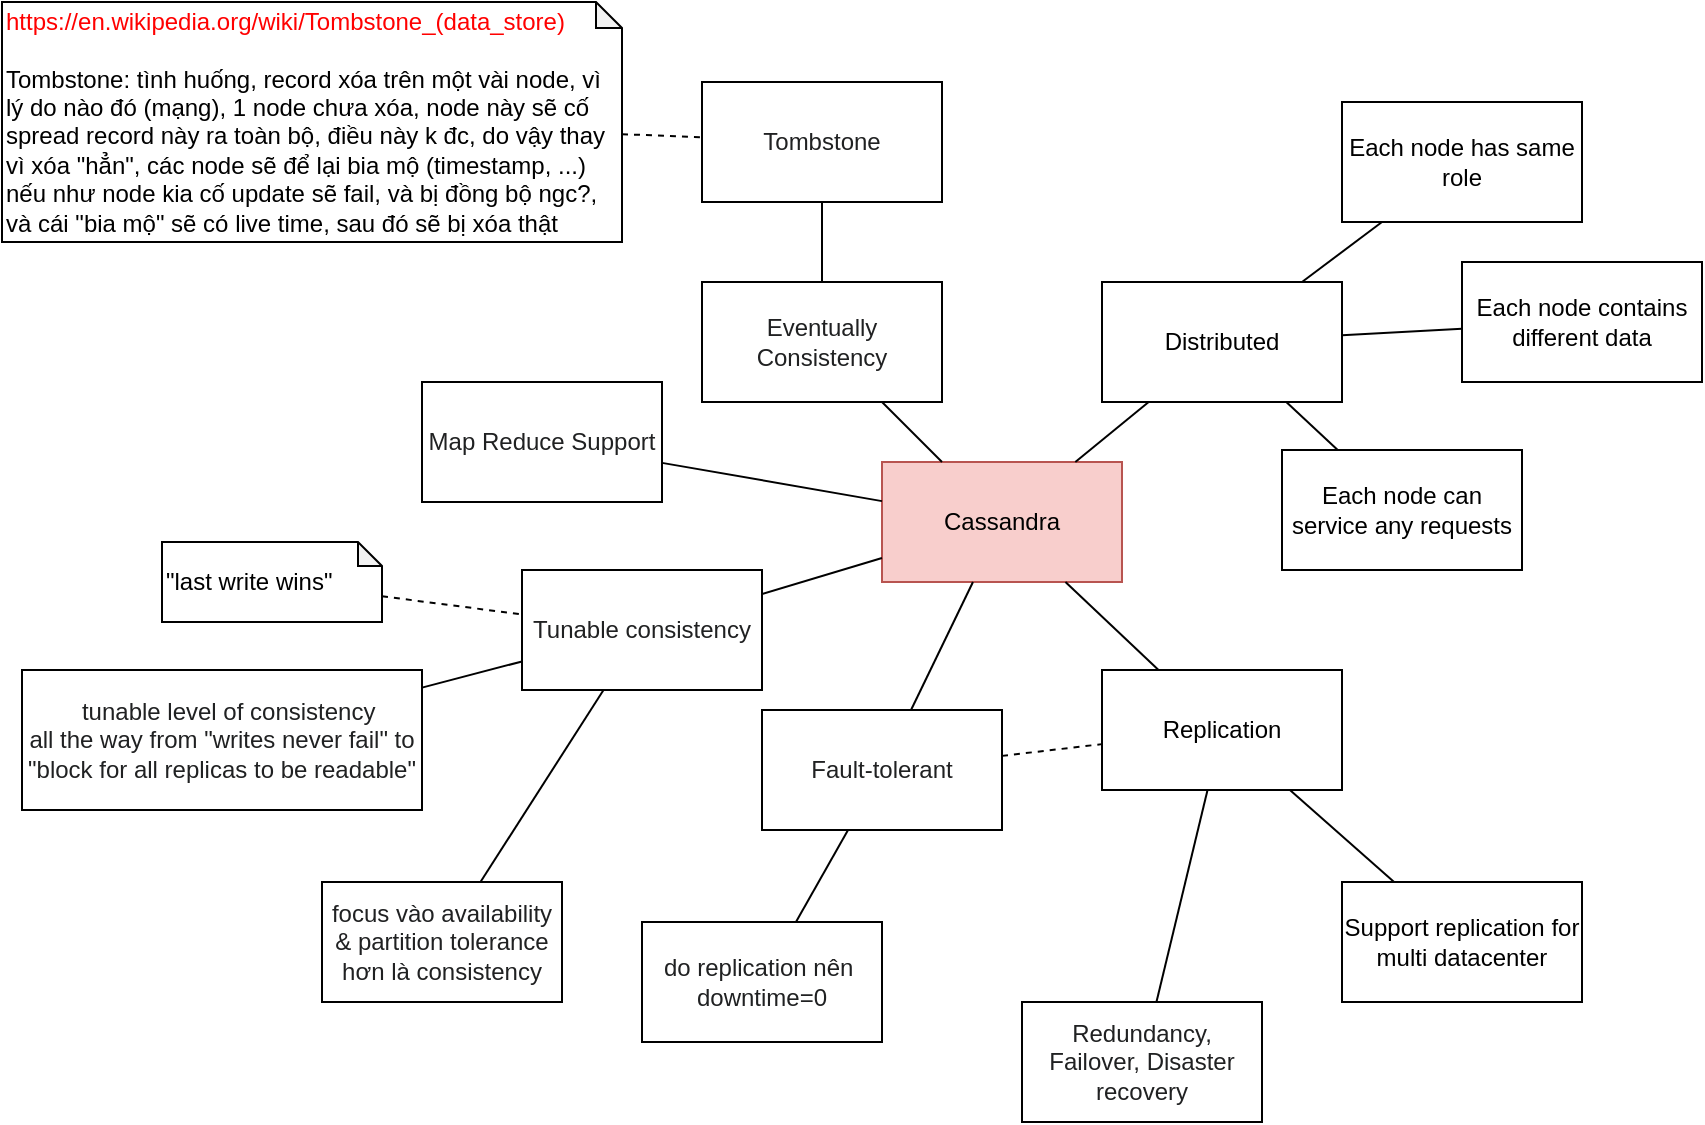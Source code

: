 <mxfile version="15.2.7" type="device"><diagram id="RTGRvTZK3IE3JEsc4XC3" name="overview"><mxGraphModel dx="1086" dy="806" grid="1" gridSize="10" guides="1" tooltips="1" connect="1" arrows="1" fold="1" page="1" pageScale="1" pageWidth="1169" pageHeight="827" math="0" shadow="0"><root><mxCell id="0"/><mxCell id="1" parent="0"/><mxCell id="p6oPfEou9qvOeNY31Xn5-1" value="Cassandra" style="whiteSpace=wrap;html=1;fillColor=#f8cecc;strokeColor=#b85450;" parent="1" vertex="1"><mxGeometry x="490" y="290" width="120" height="60" as="geometry"/></mxCell><mxCell id="p6oPfEou9qvOeNY31Xn5-2" value="Distributed" style="whiteSpace=wrap;html=1;" parent="1" vertex="1"><mxGeometry x="600" y="200" width="120" height="60" as="geometry"/></mxCell><mxCell id="p6oPfEou9qvOeNY31Xn5-3" value="" style="endArrow=none;html=1;" parent="1" source="p6oPfEou9qvOeNY31Xn5-1" target="p6oPfEou9qvOeNY31Xn5-2" edge="1"><mxGeometry width="50" height="50" relative="1" as="geometry"><mxPoint x="560" y="170" as="sourcePoint"/><mxPoint x="670" y="170" as="targetPoint"/></mxGeometry></mxCell><mxCell id="p6oPfEou9qvOeNY31Xn5-4" value="" style="endArrow=none;html=1;" parent="1" source="p6oPfEou9qvOeNY31Xn5-2" target="p6oPfEou9qvOeNY31Xn5-37" edge="1"><mxGeometry width="50" height="50" relative="1" as="geometry"><mxPoint x="620" y="336" as="sourcePoint"/><mxPoint x="780" y="202.632" as="targetPoint"/></mxGeometry></mxCell><mxCell id="p6oPfEou9qvOeNY31Xn5-5" value="Each node contains different data" style="whiteSpace=wrap;html=1;" parent="1" vertex="1"><mxGeometry x="780" y="190" width="120" height="60" as="geometry"/></mxCell><mxCell id="p6oPfEou9qvOeNY31Xn5-6" value="" style="endArrow=none;html=1;" parent="1" source="p6oPfEou9qvOeNY31Xn5-2" target="p6oPfEou9qvOeNY31Xn5-5" edge="1"><mxGeometry width="50" height="50" relative="1" as="geometry"><mxPoint x="820" y="340.323" as="sourcePoint"/><mxPoint x="1010" y="309.677" as="targetPoint"/></mxGeometry></mxCell><mxCell id="p6oPfEou9qvOeNY31Xn5-7" value="Each node can service any requests" style="whiteSpace=wrap;html=1;" parent="1" vertex="1"><mxGeometry x="690" y="284" width="120" height="60" as="geometry"/></mxCell><mxCell id="p6oPfEou9qvOeNY31Xn5-8" value="" style="endArrow=none;html=1;" parent="1" source="p6oPfEou9qvOeNY31Xn5-2" target="p6oPfEou9qvOeNY31Xn5-7" edge="1"><mxGeometry width="50" height="50" relative="1" as="geometry"><mxPoint x="820" y="361.25" as="sourcePoint"/><mxPoint x="1020" y="398.75" as="targetPoint"/></mxGeometry></mxCell><mxCell id="p6oPfEou9qvOeNY31Xn5-9" value="Replication" style="whiteSpace=wrap;html=1;" parent="1" vertex="1"><mxGeometry x="600" y="394" width="120" height="60" as="geometry"/></mxCell><mxCell id="p6oPfEou9qvOeNY31Xn5-10" value="" style="endArrow=none;html=1;" parent="1" source="p6oPfEou9qvOeNY31Xn5-1" target="p6oPfEou9qvOeNY31Xn5-9" edge="1"><mxGeometry width="50" height="50" relative="1" as="geometry"><mxPoint x="620" y="336" as="sourcePoint"/><mxPoint x="700" y="344" as="targetPoint"/></mxGeometry></mxCell><mxCell id="p6oPfEou9qvOeNY31Xn5-11" value="" style="endArrow=none;html=1;" parent="1" source="p6oPfEou9qvOeNY31Xn5-9" target="p6oPfEou9qvOeNY31Xn5-12" edge="1"><mxGeometry width="50" height="50" relative="1" as="geometry"><mxPoint x="800" y="334" as="sourcePoint"/><mxPoint x="940" y="480" as="targetPoint"/></mxGeometry></mxCell><mxCell id="p6oPfEou9qvOeNY31Xn5-12" value="Support replication for multi datacenter" style="whiteSpace=wrap;html=1;" parent="1" vertex="1"><mxGeometry x="720" y="500" width="120" height="60" as="geometry"/></mxCell><mxCell id="p6oPfEou9qvOeNY31Xn5-13" value="&lt;span style=&quot;color: rgb(32 , 33 , 34) ; font-family: sans-serif ; background-color: rgb(255 , 255 , 255)&quot;&gt;Redundancy, Failover, Disaster recovery&lt;/span&gt;" style="whiteSpace=wrap;html=1;" parent="1" vertex="1"><mxGeometry x="560" y="560" width="120" height="60" as="geometry"/></mxCell><mxCell id="p6oPfEou9qvOeNY31Xn5-14" value="" style="endArrow=none;html=1;" parent="1" source="p6oPfEou9qvOeNY31Xn5-9" target="p6oPfEou9qvOeNY31Xn5-13" edge="1"><mxGeometry width="50" height="50" relative="1" as="geometry"><mxPoint x="820" y="470.353" as="sourcePoint"/><mxPoint x="955" y="493.647" as="targetPoint"/></mxGeometry></mxCell><mxCell id="p6oPfEou9qvOeNY31Xn5-15" value="&lt;span style=&quot;color: rgb(32 , 33 , 34) ; font-family: sans-serif ; background-color: rgb(255 , 255 , 255)&quot;&gt;&lt;font style=&quot;font-size: 12px&quot;&gt;Fault-tolerant&lt;/font&gt;&lt;/span&gt;" style="whiteSpace=wrap;html=1;" parent="1" vertex="1"><mxGeometry x="430" y="414" width="120" height="60" as="geometry"/></mxCell><mxCell id="p6oPfEou9qvOeNY31Xn5-16" value="" style="endArrow=none;html=1;" parent="1" source="p6oPfEou9qvOeNY31Xn5-1" target="p6oPfEou9qvOeNY31Xn5-15" edge="1"><mxGeometry width="50" height="50" relative="1" as="geometry"><mxPoint x="614" y="360" as="sourcePoint"/><mxPoint x="686" y="400" as="targetPoint"/></mxGeometry></mxCell><mxCell id="p6oPfEou9qvOeNY31Xn5-17" value="&lt;span style=&quot;color: rgb(32 , 33 , 34) ; font-family: sans-serif ; background-color: rgb(255 , 255 , 255)&quot;&gt;do replication nên&amp;nbsp; downtime=0&lt;/span&gt;" style="whiteSpace=wrap;html=1;" parent="1" vertex="1"><mxGeometry x="370" y="520" width="120" height="60" as="geometry"/></mxCell><mxCell id="p6oPfEou9qvOeNY31Xn5-18" value="" style="endArrow=none;html=1;" parent="1" source="p6oPfEou9qvOeNY31Xn5-15" target="p6oPfEou9qvOeNY31Xn5-17" edge="1"><mxGeometry width="50" height="50" relative="1" as="geometry"><mxPoint x="800" y="433.055" as="sourcePoint"/><mxPoint x="955" y="440.945" as="targetPoint"/></mxGeometry></mxCell><mxCell id="p6oPfEou9qvOeNY31Xn5-19" value="&lt;span style=&quot;color: rgb(32 , 33 , 34) ; font-family: sans-serif ; background-color: rgb(255 , 255 , 255)&quot;&gt;&lt;font style=&quot;font-size: 12px&quot;&gt;Tunable consistency&lt;/font&gt;&lt;/span&gt;" style="whiteSpace=wrap;html=1;" parent="1" vertex="1"><mxGeometry x="310" y="344" width="120" height="60" as="geometry"/></mxCell><mxCell id="p6oPfEou9qvOeNY31Xn5-20" value="" style="endArrow=none;html=1;" parent="1" source="p6oPfEou9qvOeNY31Xn5-1" target="p6oPfEou9qvOeNY31Xn5-19" edge="1"><mxGeometry width="50" height="50" relative="1" as="geometry"><mxPoint x="587.143" y="360" as="sourcePoint"/><mxPoint x="722.857" y="510" as="targetPoint"/></mxGeometry></mxCell><mxCell id="p6oPfEou9qvOeNY31Xn5-21" value="&lt;font color=&quot;#202122&quot; face=&quot;sans-serif&quot;&gt;&lt;span style=&quot;background-color: rgb(255 , 255 , 255)&quot;&gt;focus vào availability &amp;amp; partition tolerance hơn là consistency&lt;/span&gt;&lt;/font&gt;" style="whiteSpace=wrap;html=1;" parent="1" vertex="1"><mxGeometry x="210" y="500" width="120" height="60" as="geometry"/></mxCell><mxCell id="p6oPfEou9qvOeNY31Xn5-22" value="" style="endArrow=none;html=1;" parent="1" source="p6oPfEou9qvOeNY31Xn5-21" target="p6oPfEou9qvOeNY31Xn5-19" edge="1"><mxGeometry width="50" height="50" relative="1" as="geometry"><mxPoint x="570" y="360" as="sourcePoint"/><mxPoint x="640" y="570" as="targetPoint"/></mxGeometry></mxCell><mxCell id="p6oPfEou9qvOeNY31Xn5-23" value="&lt;font color=&quot;#202122&quot; face=&quot;sans-serif&quot;&gt;&lt;span style=&quot;background-color: rgb(255 , 255 , 255)&quot;&gt;Map Reduce Support&lt;/span&gt;&lt;/font&gt;" style="whiteSpace=wrap;html=1;" parent="1" vertex="1"><mxGeometry x="260" y="250" width="120" height="60" as="geometry"/></mxCell><mxCell id="p6oPfEou9qvOeNY31Xn5-24" value="&lt;font style=&quot;font-size: 12px&quot;&gt;&lt;span style=&quot;color: rgb(32 , 33 , 34) ; font-family: sans-serif ; background-color: rgb(255 , 255 , 255)&quot;&gt;&lt;font style=&quot;font-size: 12px&quot;&gt;&amp;nbsp;&lt;/font&gt;&lt;/span&gt;&lt;span style=&quot;color: rgb(32 , 33 , 34) ; font-family: sans-serif ; background-color: rgb(255 , 255 , 255)&quot;&gt;&amp;nbsp;tunable level of consistency&lt;/span&gt;&lt;span style=&quot;color: rgb(32 , 33 , 34) ; font-family: sans-serif ; background-color: rgb(255 , 255 , 255)&quot;&gt;&lt;font style=&quot;font-size: 12px&quot;&gt;&lt;br&gt;all the way from &quot;writes never fail&quot; to &quot;block for all replicas to be readable&quot;&lt;/font&gt;&lt;/span&gt;&lt;/font&gt;" style="whiteSpace=wrap;html=1;" parent="1" vertex="1"><mxGeometry x="60" y="394" width="200" height="70" as="geometry"/></mxCell><mxCell id="p6oPfEou9qvOeNY31Xn5-25" value="" style="endArrow=none;html=1;" parent="1" source="p6oPfEou9qvOeNY31Xn5-24" target="p6oPfEou9qvOeNY31Xn5-19" edge="1"><mxGeometry width="50" height="50" relative="1" as="geometry"><mxPoint x="755" y="686.842" as="sourcePoint"/><mxPoint x="680" y="683" as="targetPoint"/></mxGeometry></mxCell><mxCell id="p6oPfEou9qvOeNY31Xn5-26" value="" style="endArrow=none;html=1;" parent="1" source="p6oPfEou9qvOeNY31Xn5-1" target="p6oPfEou9qvOeNY31Xn5-23" edge="1"><mxGeometry width="50" height="50" relative="1" as="geometry"><mxPoint x="570" y="360" as="sourcePoint"/><mxPoint x="640" y="570" as="targetPoint"/></mxGeometry></mxCell><mxCell id="p6oPfEou9qvOeNY31Xn5-27" value="&lt;font color=&quot;#202122&quot; face=&quot;sans-serif&quot;&gt;&lt;span style=&quot;background-color: rgb(255 , 255 , 255)&quot;&gt;Eventually Consistency&lt;/span&gt;&lt;/font&gt;" style="whiteSpace=wrap;html=1;" parent="1" vertex="1"><mxGeometry x="400" y="200" width="120" height="60" as="geometry"/></mxCell><mxCell id="p6oPfEou9qvOeNY31Xn5-28" value="" style="endArrow=none;html=1;" parent="1" source="p6oPfEou9qvOeNY31Xn5-1" target="p6oPfEou9qvOeNY31Xn5-27" edge="1"><mxGeometry width="50" height="50" relative="1" as="geometry"><mxPoint x="546.875" y="360" as="sourcePoint"/><mxPoint x="503.125" y="460" as="targetPoint"/></mxGeometry></mxCell><mxCell id="p6oPfEou9qvOeNY31Xn5-29" value="&lt;font color=&quot;#202122&quot; face=&quot;sans-serif&quot;&gt;Tombstone&lt;/font&gt;" style="whiteSpace=wrap;html=1;" parent="1" vertex="1"><mxGeometry x="400" y="100" width="120" height="60" as="geometry"/></mxCell><mxCell id="p6oPfEou9qvOeNY31Xn5-30" value="" style="endArrow=none;html=1;" parent="1" source="p6oPfEou9qvOeNY31Xn5-27" target="p6oPfEou9qvOeNY31Xn5-29" edge="1"><mxGeometry width="50" height="50" relative="1" as="geometry"><mxPoint x="370" y="370" as="sourcePoint"/><mxPoint x="460" y="363.75" as="targetPoint"/></mxGeometry></mxCell><mxCell id="p6oPfEou9qvOeNY31Xn5-31" value="&lt;span style=&quot;font-family: sans-serif ; text-align: center&quot;&gt;&lt;font color=&quot;#ff0000&quot;&gt;https://en.wikipedia.org/wiki/Tombstone_(data_store)&lt;/font&gt;&lt;/span&gt;&lt;br&gt;&lt;br&gt;Tombstone: tình huống, record xóa trên một vài node, vì lý do nào đó (mạng), 1 node chưa xóa, node này sẽ cố spread record này ra toàn bộ, điều này k đc, do vậy thay vì xóa &quot;hẳn&quot;, các node sẽ để lại bia mộ (timestamp, ...) nếu như node kia cố update sẽ fail, và bị đồng bộ ngc?, và cái &quot;bia mộ&quot; sẽ có live time, sau đó sẽ bị xóa thật" style="shape=note;whiteSpace=wrap;html=1;backgroundOutline=1;darkOpacity=0.05;align=left;verticalAlign=bottom;size=13;" parent="1" vertex="1"><mxGeometry x="50" y="60" width="310" height="120" as="geometry"/></mxCell><mxCell id="p6oPfEou9qvOeNY31Xn5-33" value="" style="endArrow=none;html=1;dashed=1;" parent="1" source="p6oPfEou9qvOeNY31Xn5-31" target="p6oPfEou9qvOeNY31Xn5-29" edge="1"><mxGeometry width="50" height="50" relative="1" as="geometry"><mxPoint x="266.512" y="300" as="sourcePoint"/><mxPoint x="246.977" y="384" as="targetPoint"/></mxGeometry></mxCell><mxCell id="p6oPfEou9qvOeNY31Xn5-34" value="" style="endArrow=none;html=1;dashed=1;" parent="1" source="p6oPfEou9qvOeNY31Xn5-35" target="p6oPfEou9qvOeNY31Xn5-19" edge="1"><mxGeometry width="50" height="50" relative="1" as="geometry"><mxPoint x="416.25" y="100" as="sourcePoint"/><mxPoint x="495" y="10" as="targetPoint"/></mxGeometry></mxCell><mxCell id="p6oPfEou9qvOeNY31Xn5-35" value="&quot;last write wins&quot;" style="shape=note;whiteSpace=wrap;html=1;backgroundOutline=1;darkOpacity=0.05;align=left;verticalAlign=middle;size=12;" parent="1" vertex="1"><mxGeometry x="130" y="330" width="110" height="40" as="geometry"/></mxCell><mxCell id="p6oPfEou9qvOeNY31Xn5-37" value="Each node has same role" style="whiteSpace=wrap;html=1;" parent="1" vertex="1"><mxGeometry x="720" y="110" width="120" height="60" as="geometry"/></mxCell><mxCell id="p6oPfEou9qvOeNY31Xn5-39" value="" style="endArrow=none;html=1;dashed=1;" parent="1" source="p6oPfEou9qvOeNY31Xn5-15" target="p6oPfEou9qvOeNY31Xn5-9" edge="1"><mxGeometry width="50" height="50" relative="1" as="geometry"><mxPoint x="250" y="363.622" as="sourcePoint"/><mxPoint x="320" y="374.595" as="targetPoint"/></mxGeometry></mxCell></root></mxGraphModel></diagram></mxfile>